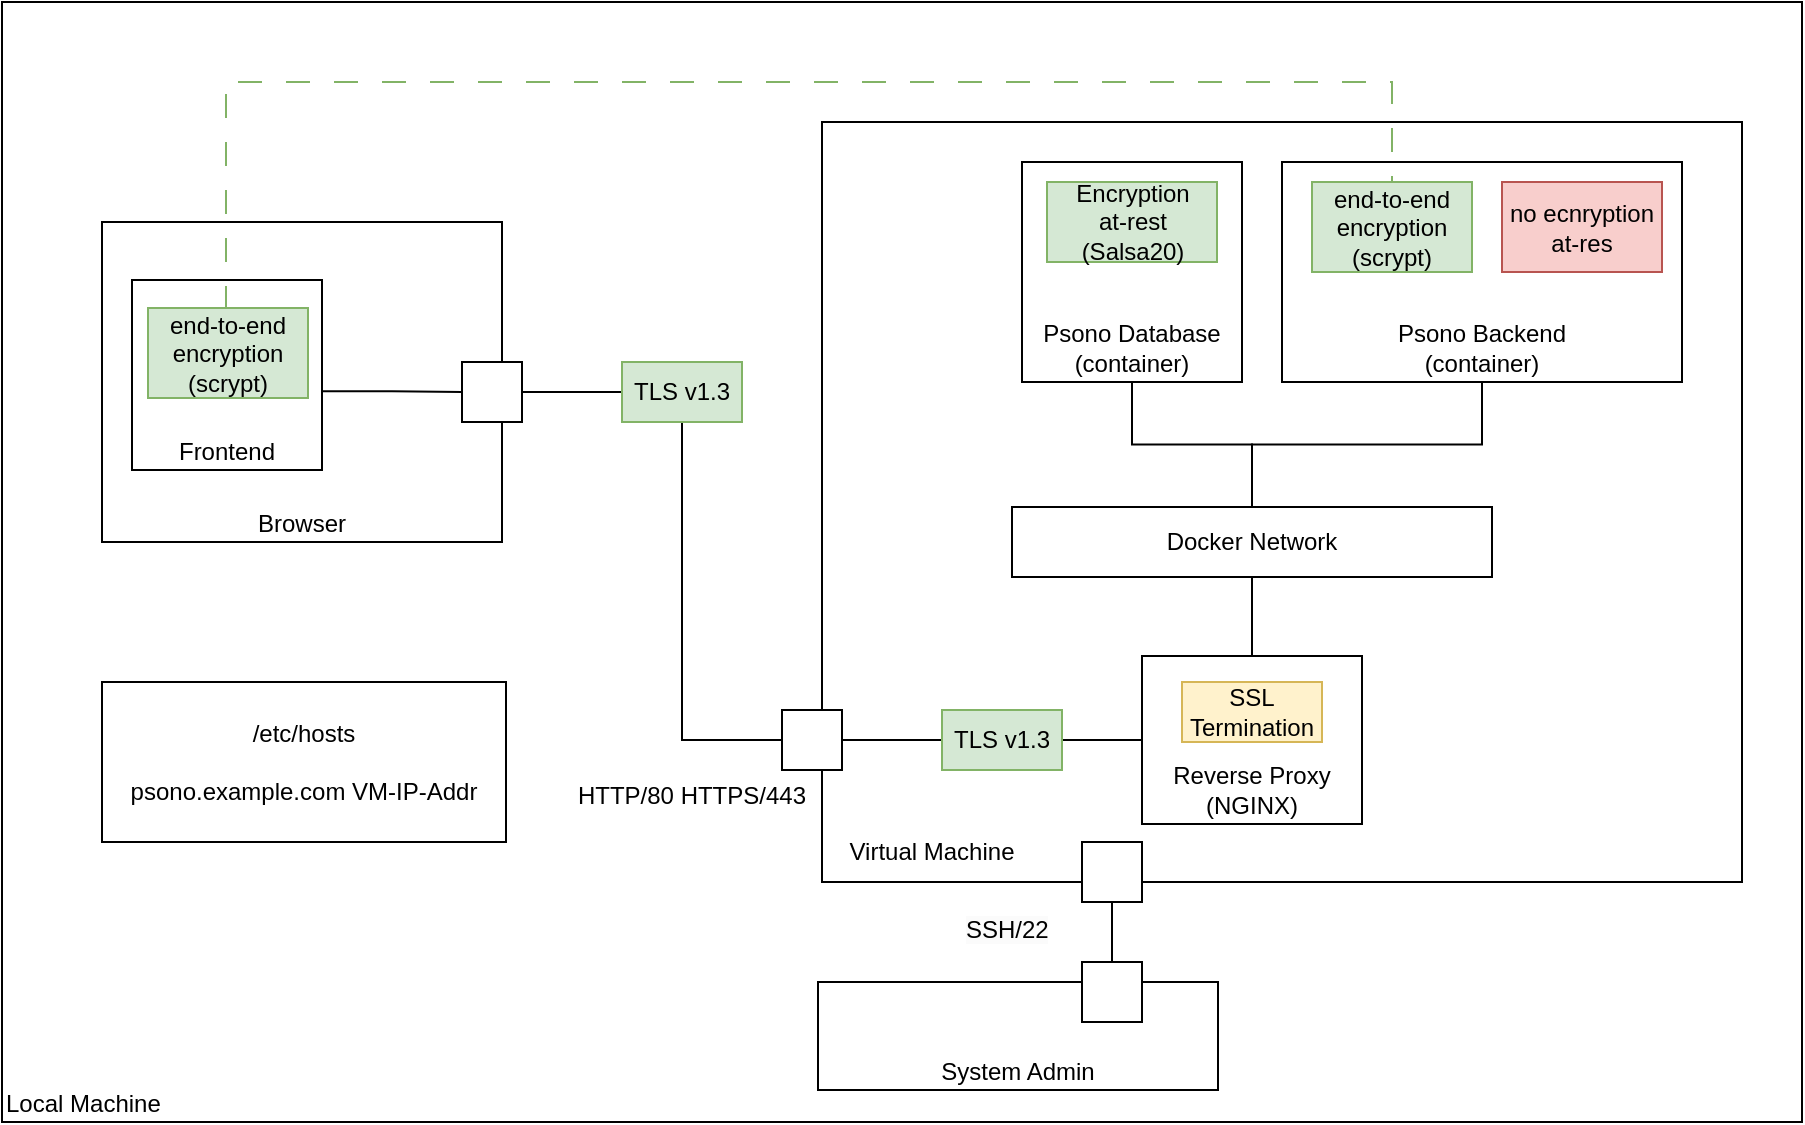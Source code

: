 <mxfile version="22.1.2" type="device">
  <diagram name="Page-1" id="do7KWjX9fVpuqbOz7s8K">
    <mxGraphModel dx="1434" dy="870" grid="1" gridSize="10" guides="1" tooltips="1" connect="1" arrows="1" fold="1" page="1" pageScale="1" pageWidth="850" pageHeight="1100" math="0" shadow="0">
      <root>
        <mxCell id="0" />
        <mxCell id="1" parent="0" />
        <mxCell id="IisHfii0Ls1TegOcKcUr-1" value="Local Machine" style="rounded=0;whiteSpace=wrap;html=1;verticalAlign=bottom;align=left;" parent="1" vertex="1">
          <mxGeometry x="40" y="190" width="900" height="560" as="geometry" />
        </mxCell>
        <mxCell id="IisHfii0Ls1TegOcKcUr-3" value="Browser" style="rounded=0;whiteSpace=wrap;html=1;verticalAlign=bottom;" parent="1" vertex="1">
          <mxGeometry x="90" y="300" width="200" height="160" as="geometry" />
        </mxCell>
        <mxCell id="IisHfii0Ls1TegOcKcUr-5" value="" style="rounded=0;whiteSpace=wrap;html=1;" parent="1" vertex="1">
          <mxGeometry x="270" y="370" width="30" height="30" as="geometry" />
        </mxCell>
        <mxCell id="IisHfii0Ls1TegOcKcUr-7" value="" style="rounded=0;whiteSpace=wrap;html=1;" parent="1" vertex="1">
          <mxGeometry x="450" y="250" width="460" height="380" as="geometry" />
        </mxCell>
        <mxCell id="IisHfii0Ls1TegOcKcUr-2" value="Virtual Machine" style="text;html=1;strokeColor=none;fillColor=none;align=center;verticalAlign=middle;whiteSpace=wrap;rounded=0;" parent="1" vertex="1">
          <mxGeometry x="440" y="600" width="130" height="30" as="geometry" />
        </mxCell>
        <mxCell id="IisHfii0Ls1TegOcKcUr-10" value="&lt;div&gt;Reverse Proxy&lt;br&gt;&lt;/div&gt;&lt;div&gt;(NGINX)&lt;/div&gt;" style="rounded=0;whiteSpace=wrap;html=1;verticalAlign=bottom;" parent="1" vertex="1">
          <mxGeometry x="610" y="517" width="110" height="84" as="geometry" />
        </mxCell>
        <mxCell id="IisHfii0Ls1TegOcKcUr-15" style="edgeStyle=orthogonalEdgeStyle;rounded=0;orthogonalLoop=1;jettySize=auto;html=1;endArrow=none;endFill=0;" parent="1" source="IisHfii0Ls1TegOcKcUr-11" target="IisHfii0Ls1TegOcKcUr-13" edge="1">
          <mxGeometry relative="1" as="geometry" />
        </mxCell>
        <mxCell id="IisHfii0Ls1TegOcKcUr-11" value="&lt;div&gt;Psono Database&lt;/div&gt;&lt;div&gt;(container)&lt;br&gt;&lt;/div&gt;" style="rounded=0;whiteSpace=wrap;html=1;verticalAlign=bottom;" parent="1" vertex="1">
          <mxGeometry x="550" y="270" width="110" height="110" as="geometry" />
        </mxCell>
        <mxCell id="IisHfii0Ls1TegOcKcUr-16" style="edgeStyle=orthogonalEdgeStyle;rounded=0;orthogonalLoop=1;jettySize=auto;html=1;endArrow=none;endFill=0;" parent="1" source="IisHfii0Ls1TegOcKcUr-12" target="IisHfii0Ls1TegOcKcUr-13" edge="1">
          <mxGeometry relative="1" as="geometry" />
        </mxCell>
        <mxCell id="IisHfii0Ls1TegOcKcUr-12" value="&lt;div&gt;Psono Backend&lt;/div&gt;&lt;div&gt;(container)&lt;br&gt;&lt;/div&gt;" style="rounded=0;whiteSpace=wrap;html=1;verticalAlign=bottom;" parent="1" vertex="1">
          <mxGeometry x="680" y="270" width="200" height="110" as="geometry" />
        </mxCell>
        <mxCell id="IisHfii0Ls1TegOcKcUr-13" value="Docker Network" style="rounded=0;whiteSpace=wrap;html=1;" parent="1" vertex="1">
          <mxGeometry x="545" y="442.5" width="240" height="35" as="geometry" />
        </mxCell>
        <mxCell id="IisHfii0Ls1TegOcKcUr-14" value="" style="rounded=0;whiteSpace=wrap;html=1;" parent="1" vertex="1">
          <mxGeometry x="430" y="544" width="30" height="30" as="geometry" />
        </mxCell>
        <mxCell id="IisHfii0Ls1TegOcKcUr-17" style="edgeStyle=orthogonalEdgeStyle;rounded=0;orthogonalLoop=1;jettySize=auto;html=1;endArrow=none;endFill=0;exitX=1;exitY=0.5;exitDx=0;exitDy=0;entryX=0;entryY=0.5;entryDx=0;entryDy=0;" parent="1" source="Rqj_kFAFTCWNgL4FZxET-4" target="IisHfii0Ls1TegOcKcUr-10" edge="1">
          <mxGeometry relative="1" as="geometry">
            <mxPoint x="450" y="520" as="sourcePoint" />
            <mxPoint x="680" y="420" as="targetPoint" />
          </mxGeometry>
        </mxCell>
        <mxCell id="IisHfii0Ls1TegOcKcUr-18" style="edgeStyle=orthogonalEdgeStyle;rounded=0;orthogonalLoop=1;jettySize=auto;html=1;endArrow=none;endFill=0;exitX=0.5;exitY=1;exitDx=0;exitDy=0;" parent="1" source="IisHfii0Ls1TegOcKcUr-13" target="IisHfii0Ls1TegOcKcUr-10" edge="1">
          <mxGeometry relative="1" as="geometry">
            <mxPoint x="470" y="525" as="sourcePoint" />
            <mxPoint x="670" y="470" as="targetPoint" />
          </mxGeometry>
        </mxCell>
        <mxCell id="IisHfii0Ls1TegOcKcUr-19" value="HTTP/80 HTTPS/443" style="text;html=1;strokeColor=none;fillColor=none;align=center;verticalAlign=middle;whiteSpace=wrap;rounded=0;" parent="1" vertex="1">
          <mxGeometry x="320" y="572" width="130" height="30" as="geometry" />
        </mxCell>
        <mxCell id="IisHfii0Ls1TegOcKcUr-20" style="edgeStyle=orthogonalEdgeStyle;rounded=0;orthogonalLoop=1;jettySize=auto;html=1;endArrow=none;endFill=0;exitX=0.5;exitY=1;exitDx=0;exitDy=0;entryX=0;entryY=0.5;entryDx=0;entryDy=0;" parent="1" source="Rqj_kFAFTCWNgL4FZxET-2" target="IisHfii0Ls1TegOcKcUr-14" edge="1">
          <mxGeometry relative="1" as="geometry">
            <mxPoint x="470" y="525" as="sourcePoint" />
            <mxPoint x="620" y="525" as="targetPoint" />
            <Array as="points">
              <mxPoint x="380" y="559" />
            </Array>
          </mxGeometry>
        </mxCell>
        <mxCell id="IisHfii0Ls1TegOcKcUr-21" value="&lt;div&gt;/etc/hosts&lt;/div&gt;&lt;div&gt;&lt;br&gt;&lt;/div&gt;&lt;div&gt;psono.example.com VM-IP-Addr&lt;br&gt;&lt;/div&gt;" style="rounded=0;whiteSpace=wrap;html=1;" parent="1" vertex="1">
          <mxGeometry x="90" y="530" width="202" height="80" as="geometry" />
        </mxCell>
        <mxCell id="Rqj_kFAFTCWNgL4FZxET-3" value="" style="edgeStyle=orthogonalEdgeStyle;rounded=0;orthogonalLoop=1;jettySize=auto;html=1;endArrow=none;endFill=0;exitX=1;exitY=0.5;exitDx=0;exitDy=0;entryX=0;entryY=0.5;entryDx=0;entryDy=0;" parent="1" source="IisHfii0Ls1TegOcKcUr-5" target="Rqj_kFAFTCWNgL4FZxET-2" edge="1">
          <mxGeometry relative="1" as="geometry">
            <mxPoint x="300" y="385" as="sourcePoint" />
            <mxPoint x="430" y="515" as="targetPoint" />
          </mxGeometry>
        </mxCell>
        <mxCell id="Rqj_kFAFTCWNgL4FZxET-2" value="TLS v1.3" style="text;html=1;strokeColor=#82b366;fillColor=#d5e8d4;align=center;verticalAlign=middle;whiteSpace=wrap;rounded=0;" parent="1" vertex="1">
          <mxGeometry x="350" y="370" width="60" height="30" as="geometry" />
        </mxCell>
        <mxCell id="Rqj_kFAFTCWNgL4FZxET-5" value="" style="edgeStyle=orthogonalEdgeStyle;rounded=0;orthogonalLoop=1;jettySize=auto;html=1;endArrow=none;endFill=0;exitX=1;exitY=0.5;exitDx=0;exitDy=0;entryX=0;entryY=0.5;entryDx=0;entryDy=0;" parent="1" source="IisHfii0Ls1TegOcKcUr-14" target="Rqj_kFAFTCWNgL4FZxET-4" edge="1">
          <mxGeometry relative="1" as="geometry">
            <mxPoint x="460" y="515" as="sourcePoint" />
            <mxPoint x="610" y="515" as="targetPoint" />
          </mxGeometry>
        </mxCell>
        <mxCell id="Rqj_kFAFTCWNgL4FZxET-4" value="TLS v1.3" style="text;html=1;strokeColor=#82b366;fillColor=#d5e8d4;align=center;verticalAlign=middle;whiteSpace=wrap;rounded=0;" parent="1" vertex="1">
          <mxGeometry x="510" y="544" width="60" height="30" as="geometry" />
        </mxCell>
        <mxCell id="Rqj_kFAFTCWNgL4FZxET-7" value="SSL Termination" style="text;html=1;strokeColor=#d6b656;fillColor=#fff2cc;align=center;verticalAlign=middle;whiteSpace=wrap;rounded=0;" parent="1" vertex="1">
          <mxGeometry x="630" y="530" width="70" height="30" as="geometry" />
        </mxCell>
        <mxCell id="Rqj_kFAFTCWNgL4FZxET-8" value="Encryption &lt;br&gt;at-rest (Salsa20)" style="text;html=1;strokeColor=#82b366;fillColor=#d5e8d4;align=center;verticalAlign=middle;whiteSpace=wrap;rounded=0;" parent="1" vertex="1">
          <mxGeometry x="562.5" y="280" width="85" height="40" as="geometry" />
        </mxCell>
        <mxCell id="Rqj_kFAFTCWNgL4FZxET-10" value="Frontend" style="whiteSpace=wrap;html=1;aspect=fixed;verticalAlign=bottom;" parent="1" vertex="1">
          <mxGeometry x="105" y="329" width="95" height="95" as="geometry" />
        </mxCell>
        <mxCell id="Rqj_kFAFTCWNgL4FZxET-14" style="edgeStyle=orthogonalEdgeStyle;rounded=0;orthogonalLoop=1;jettySize=auto;html=1;entryX=0.5;entryY=0;entryDx=0;entryDy=0;exitX=0.5;exitY=0;exitDx=0;exitDy=0;endArrow=none;endFill=0;dashed=1;dashPattern=12 12;fillColor=#d5e8d4;strokeColor=#82b366;" parent="1" source="Rqj_kFAFTCWNgL4FZxET-9" target="Rqj_kFAFTCWNgL4FZxET-13" edge="1">
          <mxGeometry relative="1" as="geometry">
            <Array as="points">
              <mxPoint x="152" y="230" />
              <mxPoint x="735" y="230" />
            </Array>
          </mxGeometry>
        </mxCell>
        <mxCell id="Rqj_kFAFTCWNgL4FZxET-9" value="end-to-end encryption&lt;br&gt;(scrypt)" style="text;html=1;strokeColor=#82b366;fillColor=#d5e8d4;align=center;verticalAlign=middle;whiteSpace=wrap;rounded=0;" parent="1" vertex="1">
          <mxGeometry x="113" y="343" width="80" height="45" as="geometry" />
        </mxCell>
        <mxCell id="Rqj_kFAFTCWNgL4FZxET-12" value="" style="edgeStyle=orthogonalEdgeStyle;rounded=0;orthogonalLoop=1;jettySize=auto;html=1;endArrow=none;endFill=0;exitX=0.998;exitY=0.585;exitDx=0;exitDy=0;entryX=0;entryY=0.5;entryDx=0;entryDy=0;exitPerimeter=0;" parent="1" source="Rqj_kFAFTCWNgL4FZxET-10" target="IisHfii0Ls1TegOcKcUr-5" edge="1">
          <mxGeometry relative="1" as="geometry">
            <mxPoint x="310" y="395" as="sourcePoint" />
            <mxPoint x="360" y="395" as="targetPoint" />
          </mxGeometry>
        </mxCell>
        <mxCell id="Rqj_kFAFTCWNgL4FZxET-13" value="end-to-end encryption&lt;br&gt;(scrypt)" style="text;html=1;strokeColor=#82b366;fillColor=#d5e8d4;align=center;verticalAlign=middle;whiteSpace=wrap;rounded=0;" parent="1" vertex="1">
          <mxGeometry x="695" y="280" width="80" height="45" as="geometry" />
        </mxCell>
        <mxCell id="Rqj_kFAFTCWNgL4FZxET-15" value="no ecnryption at-res" style="text;html=1;strokeColor=#b85450;fillColor=#f8cecc;align=center;verticalAlign=middle;whiteSpace=wrap;rounded=0;" parent="1" vertex="1">
          <mxGeometry x="790" y="280" width="80" height="45" as="geometry" />
        </mxCell>
        <mxCell id="Rqj_kFAFTCWNgL4FZxET-16" value="" style="rounded=0;whiteSpace=wrap;html=1;" parent="1" vertex="1">
          <mxGeometry x="580" y="610" width="30" height="30" as="geometry" />
        </mxCell>
        <mxCell id="Rqj_kFAFTCWNgL4FZxET-17" value="&lt;span style=&quot;color: rgb(0, 0, 0); font-family: Helvetica; font-size: 12px; font-style: normal; font-variant-ligatures: normal; font-variant-caps: normal; font-weight: 400; letter-spacing: normal; orphans: 2; text-align: center; text-indent: 0px; text-transform: none; widows: 2; word-spacing: 0px; -webkit-text-stroke-width: 0px; background-color: rgb(251, 251, 251); text-decoration-thickness: initial; text-decoration-style: initial; text-decoration-color: initial; float: none; display: inline !important;&quot;&gt;SSH/22&lt;/span&gt;" style="text;whiteSpace=wrap;html=1;" parent="1" vertex="1">
          <mxGeometry x="520" y="640" width="60" height="30" as="geometry" />
        </mxCell>
        <mxCell id="Rqj_kFAFTCWNgL4FZxET-18" value="System Admin" style="rounded=0;whiteSpace=wrap;html=1;verticalAlign=bottom;" parent="1" vertex="1">
          <mxGeometry x="448" y="680" width="200" height="54" as="geometry" />
        </mxCell>
        <mxCell id="Rqj_kFAFTCWNgL4FZxET-20" style="edgeStyle=orthogonalEdgeStyle;rounded=0;orthogonalLoop=1;jettySize=auto;html=1;endArrow=none;endFill=0;" parent="1" source="Rqj_kFAFTCWNgL4FZxET-19" target="Rqj_kFAFTCWNgL4FZxET-16" edge="1">
          <mxGeometry relative="1" as="geometry" />
        </mxCell>
        <mxCell id="Rqj_kFAFTCWNgL4FZxET-19" value="" style="rounded=0;whiteSpace=wrap;html=1;" parent="1" vertex="1">
          <mxGeometry x="580" y="670" width="30" height="30" as="geometry" />
        </mxCell>
      </root>
    </mxGraphModel>
  </diagram>
</mxfile>
